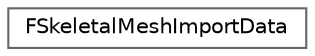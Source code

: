 digraph "Graphical Class Hierarchy"
{
 // INTERACTIVE_SVG=YES
 // LATEX_PDF_SIZE
  bgcolor="transparent";
  edge [fontname=Helvetica,fontsize=10,labelfontname=Helvetica,labelfontsize=10];
  node [fontname=Helvetica,fontsize=10,shape=box,height=0.2,width=0.4];
  rankdir="LR";
  Node0 [id="Node000000",label="FSkeletalMeshImportData",height=0.2,width=0.4,color="grey40", fillcolor="white", style="filled",URL="$dc/d9d/classFSkeletalMeshImportData.html",tooltip="Container and importer for skeletal mesh (FBX file) data."];
}
